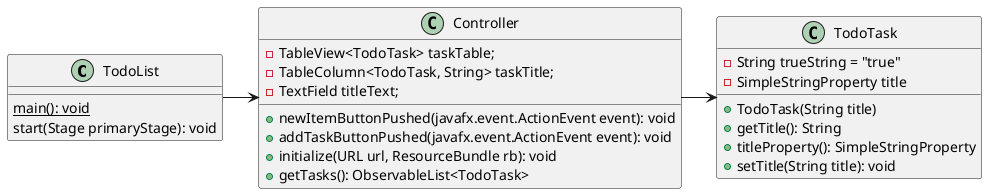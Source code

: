 @startuml
class TodoList
{
    {static} main(): void
    start(Stage primaryStage): void
}

class Controller
{
    - TableView<TodoTask> taskTable;
    - TableColumn<TodoTask, String> taskTitle;
    - TextField titleText;

    + newItemButtonPushed(javafx.event.ActionEvent event): void
    + addTaskButtonPushed(javafx.event.ActionEvent event): void
    + initialize(URL url, ResourceBundle rb): void
    + getTasks(): ObservableList<TodoTask>
}

class TodoTask
{
        - String trueString = "true"
        - SimpleStringProperty title

        + TodoTask(String title)
        + getTitle(): String
        + titleProperty(): SimpleStringProperty
        + setTitle(String title): void
}

TodoList -> Controller
Controller -> TodoTask

@enduml